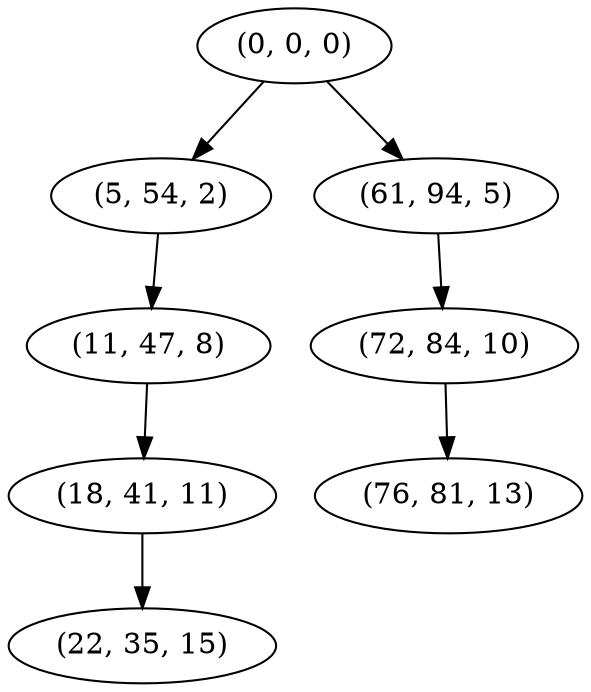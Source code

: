 digraph tree {
    "(0, 0, 0)";
    "(5, 54, 2)";
    "(11, 47, 8)";
    "(18, 41, 11)";
    "(22, 35, 15)";
    "(61, 94, 5)";
    "(72, 84, 10)";
    "(76, 81, 13)";
    "(0, 0, 0)" -> "(5, 54, 2)";
    "(0, 0, 0)" -> "(61, 94, 5)";
    "(5, 54, 2)" -> "(11, 47, 8)";
    "(11, 47, 8)" -> "(18, 41, 11)";
    "(18, 41, 11)" -> "(22, 35, 15)";
    "(61, 94, 5)" -> "(72, 84, 10)";
    "(72, 84, 10)" -> "(76, 81, 13)";
}
